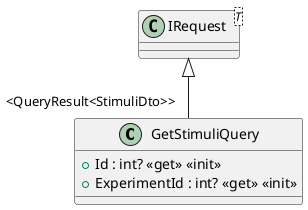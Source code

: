 @startuml
class GetStimuliQuery {
    + Id : int? <<get>> <<init>>
    + ExperimentId : int? <<get>> <<init>>
}
class "IRequest"<T> {
}
"IRequest" <|-- "<QueryResult<StimuliDto>>" GetStimuliQuery
@enduml
